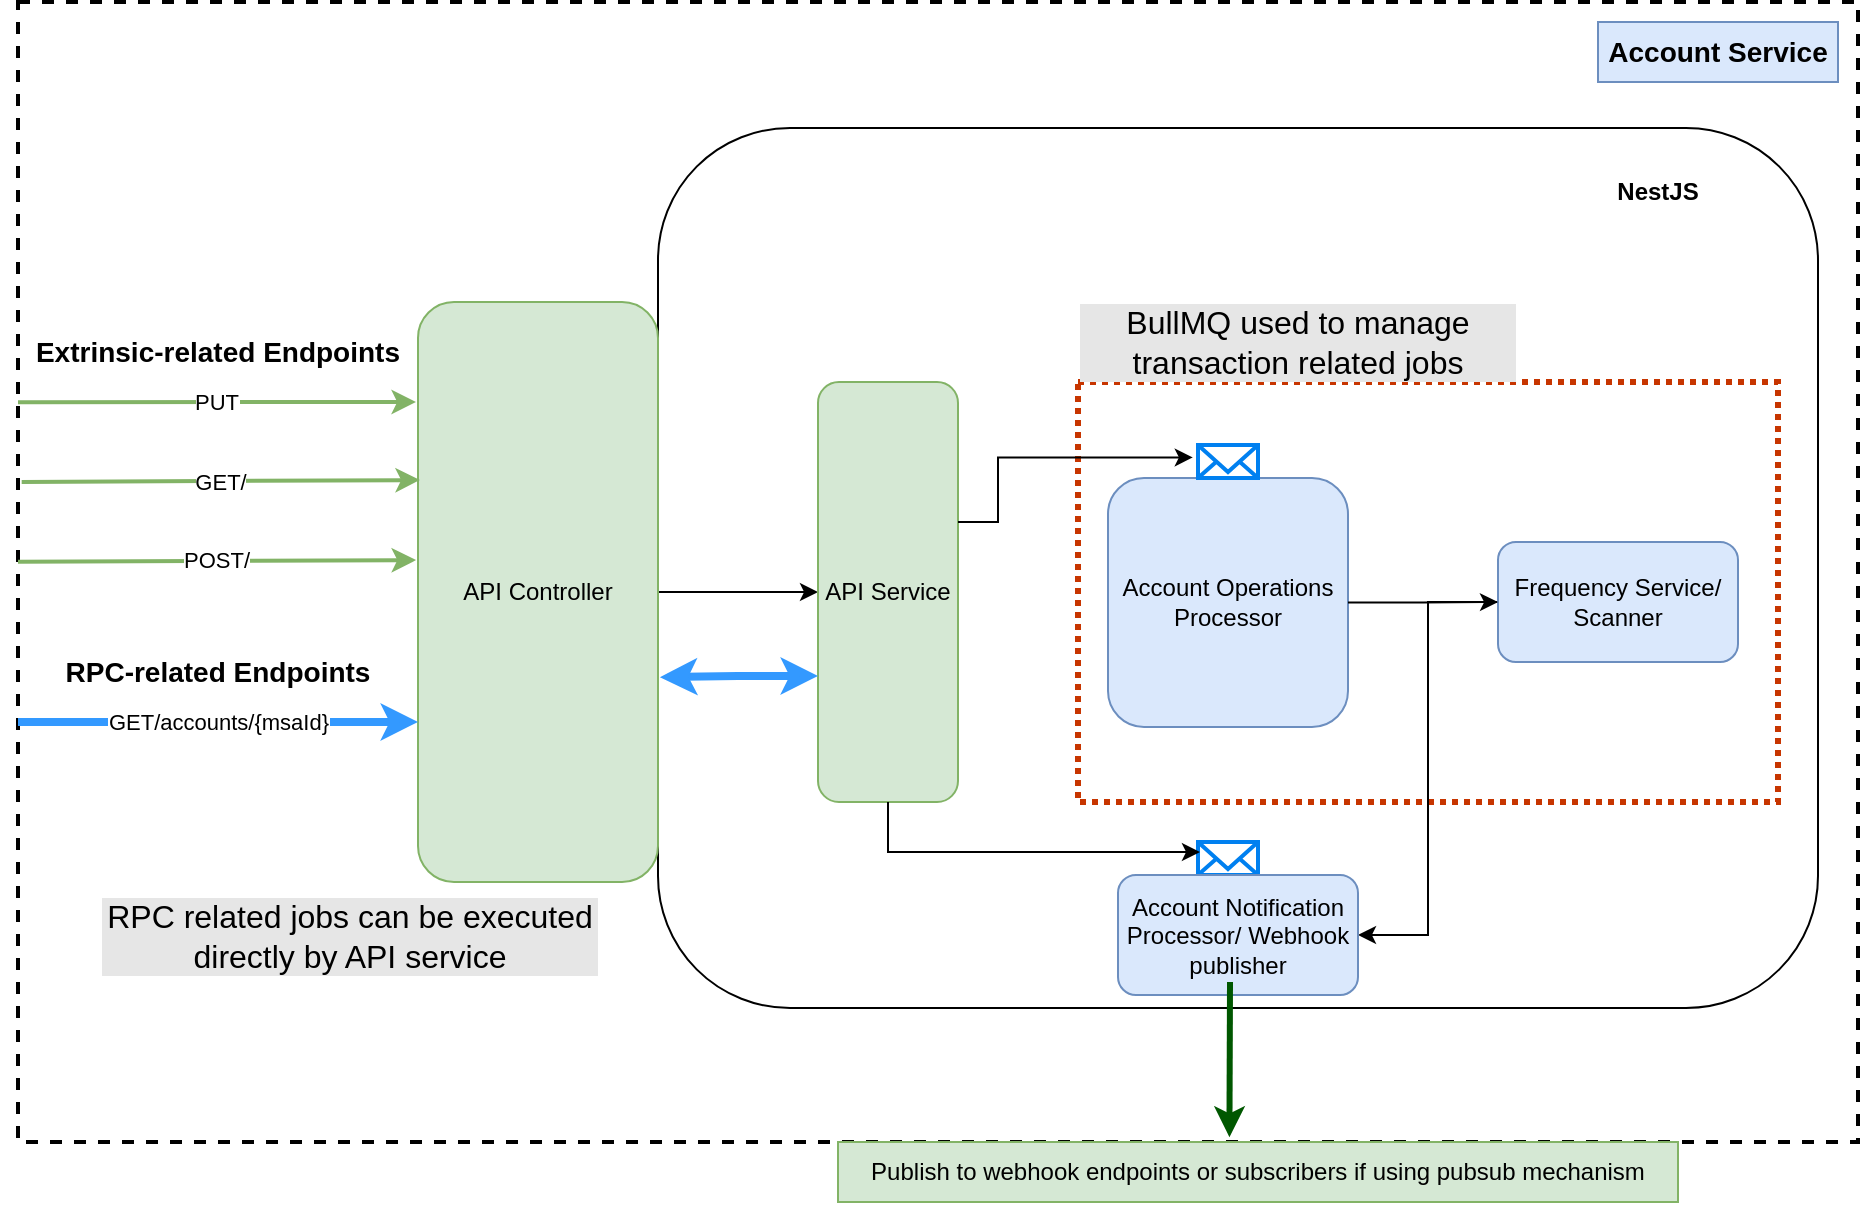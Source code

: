<mxfile version="24.0.4" type="device">
  <diagram name="Page-1" id="hR99lc5iRiE-MBo0WPXJ">
    <mxGraphModel dx="3021" dy="1342" grid="1" gridSize="10" guides="1" tooltips="1" connect="1" arrows="1" fold="1" page="1" pageScale="1" pageWidth="850" pageHeight="1100" math="0" shadow="0">
      <root>
        <mxCell id="0" />
        <mxCell id="1" parent="0" />
        <mxCell id="ig-4DhNCZ6ZqjmOTRuHC-1" value="" style="whiteSpace=wrap;html=1;fillColor=none;dashed=1;strokeWidth=2;imageAspect=0;" parent="1" vertex="1">
          <mxGeometry x="-280" y="200" width="920" height="570" as="geometry" />
        </mxCell>
        <mxCell id="ig-4DhNCZ6ZqjmOTRuHC-8" value="" style="rounded=1;whiteSpace=wrap;html=1;fillColor=none;" parent="1" vertex="1">
          <mxGeometry x="40" y="263" width="580" height="440" as="geometry" />
        </mxCell>
        <mxCell id="ig-4DhNCZ6ZqjmOTRuHC-60" value="" style="rounded=0;whiteSpace=wrap;html=1;fillColor=none;fontColor=#000000;strokeColor=#C73500;dashed=1;dashPattern=1 1;strokeWidth=3;" parent="1" vertex="1">
          <mxGeometry x="250" y="390" width="350" height="210" as="geometry" />
        </mxCell>
        <mxCell id="ig-4DhNCZ6ZqjmOTRuHC-40" value="Account Operations Processor" style="rounded=1;whiteSpace=wrap;html=1;fillColor=#dae8fc;strokeColor=#6c8ebf;" parent="1" vertex="1">
          <mxGeometry x="265" y="438" width="120" height="124.5" as="geometry" />
        </mxCell>
        <mxCell id="ig-4DhNCZ6ZqjmOTRuHC-2" value="&lt;b&gt;&lt;font style=&quot;font-size: 14px;&quot;&gt;Account Service&lt;/font&gt;&lt;/b&gt;" style="text;html=1;strokeColor=#6c8ebf;fillColor=#dae8fc;align=center;verticalAlign=middle;whiteSpace=wrap;rounded=0;" parent="1" vertex="1">
          <mxGeometry x="510" y="210" width="120" height="30" as="geometry" />
        </mxCell>
        <mxCell id="ig-4DhNCZ6ZqjmOTRuHC-4" value="PUT" style="endArrow=classic;html=1;rounded=0;fillColor=#d5e8d4;strokeColor=#82b366;strokeWidth=2;exitX=0;exitY=0.351;exitDx=0;exitDy=0;exitPerimeter=0;" parent="1" edge="1" source="ig-4DhNCZ6ZqjmOTRuHC-1">
          <mxGeometry width="50" height="50" relative="1" as="geometry">
            <mxPoint x="-260" y="400" as="sourcePoint" />
            <mxPoint x="-81" y="400" as="targetPoint" />
          </mxGeometry>
        </mxCell>
        <mxCell id="ig-4DhNCZ6ZqjmOTRuHC-19" value="" style="edgeStyle=orthogonalEdgeStyle;rounded=0;orthogonalLoop=1;jettySize=auto;html=1;" parent="1" source="ig-4DhNCZ6ZqjmOTRuHC-3" target="ig-4DhNCZ6ZqjmOTRuHC-18" edge="1">
          <mxGeometry relative="1" as="geometry" />
        </mxCell>
        <mxCell id="ig-4DhNCZ6ZqjmOTRuHC-3" value="API Controller" style="rounded=1;whiteSpace=wrap;html=1;fillColor=#d5e8d4;strokeColor=#82b366;" parent="1" vertex="1">
          <mxGeometry x="-80" y="350" width="120" height="290" as="geometry" />
        </mxCell>
        <mxCell id="ig-4DhNCZ6ZqjmOTRuHC-6" value="GET/" style="endArrow=classic;html=1;rounded=0;entryX=0.008;entryY=0.307;entryDx=0;entryDy=0;fillColor=#d5e8d4;strokeColor=#82b366;strokeWidth=2;entryPerimeter=0;exitX=0.002;exitY=0.421;exitDx=0;exitDy=0;exitPerimeter=0;" parent="1" target="ig-4DhNCZ6ZqjmOTRuHC-3" edge="1" source="ig-4DhNCZ6ZqjmOTRuHC-1">
          <mxGeometry width="50" height="50" relative="1" as="geometry">
            <mxPoint x="-260" y="439" as="sourcePoint" />
            <mxPoint x="-140" y="470" as="targetPoint" />
          </mxGeometry>
        </mxCell>
        <mxCell id="ig-4DhNCZ6ZqjmOTRuHC-9" value="POST/" style="endArrow=classic;html=1;rounded=0;entryX=-0.008;entryY=0.445;entryDx=0;entryDy=0;fillColor=#d5e8d4;strokeColor=#82b366;strokeWidth=2;entryPerimeter=0;exitX=0;exitY=0.491;exitDx=0;exitDy=0;exitPerimeter=0;" parent="1" target="ig-4DhNCZ6ZqjmOTRuHC-3" edge="1" source="ig-4DhNCZ6ZqjmOTRuHC-1">
          <mxGeometry width="50" height="50" relative="1" as="geometry">
            <mxPoint x="-270" y="479" as="sourcePoint" />
            <mxPoint x="-130" y="490" as="targetPoint" />
          </mxGeometry>
        </mxCell>
        <mxCell id="ig-4DhNCZ6ZqjmOTRuHC-50" style="edgeStyle=orthogonalEdgeStyle;rounded=0;orthogonalLoop=1;jettySize=auto;html=1;entryX=1;entryY=0.5;entryDx=0;entryDy=0;" parent="1" source="ig-4DhNCZ6ZqjmOTRuHC-15" target="ig-4DhNCZ6ZqjmOTRuHC-49" edge="1">
          <mxGeometry relative="1" as="geometry" />
        </mxCell>
        <mxCell id="ig-4DhNCZ6ZqjmOTRuHC-15" value="Frequency Service/ Scanner" style="rounded=1;whiteSpace=wrap;html=1;fillColor=#dae8fc;strokeColor=#6c8ebf;" parent="1" vertex="1">
          <mxGeometry x="460" y="470" width="120" height="60" as="geometry" />
        </mxCell>
        <mxCell id="ig-4DhNCZ6ZqjmOTRuHC-18" value="API Service" style="rounded=1;whiteSpace=wrap;html=1;fillColor=#d5e8d4;strokeColor=#82b366;" parent="1" vertex="1">
          <mxGeometry x="120" y="390" width="70" height="210" as="geometry" />
        </mxCell>
        <mxCell id="ig-4DhNCZ6ZqjmOTRuHC-20" value="&lt;b&gt;NestJS&lt;/b&gt;" style="text;html=1;strokeColor=none;fillColor=none;align=center;verticalAlign=middle;whiteSpace=wrap;rounded=0;" parent="1" vertex="1">
          <mxGeometry x="510" y="280" width="60" height="30" as="geometry" />
        </mxCell>
        <mxCell id="ig-4DhNCZ6ZqjmOTRuHC-38" style="edgeStyle=orthogonalEdgeStyle;rounded=0;orthogonalLoop=1;jettySize=auto;html=1;startArrow=classic;startFill=1;endArrow=none;endFill=0;exitX=-0.087;exitY=0.376;exitDx=0;exitDy=0;exitPerimeter=0;" parent="1" edge="1" source="ig-4DhNCZ6ZqjmOTRuHC-39">
          <mxGeometry relative="1" as="geometry">
            <mxPoint x="309.01" y="327.244" as="sourcePoint" />
            <mxPoint x="190" y="460" as="targetPoint" />
            <Array as="points">
              <mxPoint x="210" y="428" />
              <mxPoint x="210" y="460" />
            </Array>
          </mxGeometry>
        </mxCell>
        <mxCell id="ig-4DhNCZ6ZqjmOTRuHC-39" value="" style="html=1;verticalLabelPosition=bottom;align=center;labelBackgroundColor=#ffffff;verticalAlign=top;strokeWidth=2;strokeColor=#0080F0;shadow=0;dashed=0;shape=mxgraph.ios7.icons.mail;" parent="1" vertex="1">
          <mxGeometry x="310" y="421.5" width="30" height="16.5" as="geometry" />
        </mxCell>
        <mxCell id="ig-4DhNCZ6ZqjmOTRuHC-44" style="edgeStyle=orthogonalEdgeStyle;rounded=0;orthogonalLoop=1;jettySize=auto;html=1;" parent="1" source="ig-4DhNCZ6ZqjmOTRuHC-40" target="ig-4DhNCZ6ZqjmOTRuHC-15" edge="1">
          <mxGeometry relative="1" as="geometry" />
        </mxCell>
        <mxCell id="ig-4DhNCZ6ZqjmOTRuHC-48" value="" style="html=1;verticalLabelPosition=bottom;align=center;labelBackgroundColor=#ffffff;verticalAlign=top;strokeWidth=2;strokeColor=#0080F0;shadow=0;dashed=0;shape=mxgraph.ios7.icons.mail;" parent="1" vertex="1">
          <mxGeometry x="310" y="620" width="30" height="16.5" as="geometry" />
        </mxCell>
        <mxCell id="ig-4DhNCZ6ZqjmOTRuHC-49" value="Account Notification Processor/ Webhook publisher" style="rounded=1;whiteSpace=wrap;html=1;fillColor=#dae8fc;strokeColor=#6c8ebf;" parent="1" vertex="1">
          <mxGeometry x="270" y="636.5" width="120" height="60" as="geometry" />
        </mxCell>
        <mxCell id="ig-4DhNCZ6ZqjmOTRuHC-51" value="" style="endArrow=classic;html=1;rounded=0;exitX=0.568;exitY=-0.002;exitDx=0;exitDy=0;exitPerimeter=0;fillColor=#008a00;strokeColor=#005700;strokeWidth=3;entryX=0.466;entryY=-0.08;entryDx=0;entryDy=0;entryPerimeter=0;" parent="1" edge="1" target="ig-4DhNCZ6ZqjmOTRuHC-52">
          <mxGeometry width="50" height="50" relative="1" as="geometry">
            <mxPoint x="326" y="690" as="sourcePoint" />
            <mxPoint x="326" y="950" as="targetPoint" />
          </mxGeometry>
        </mxCell>
        <mxCell id="ig-4DhNCZ6ZqjmOTRuHC-52" value="Publish to webhook endpoints or subscribers if using pubsub mechanism" style="text;html=1;strokeColor=#82b366;fillColor=#d5e8d4;align=center;verticalAlign=middle;whiteSpace=wrap;rounded=0;" parent="1" vertex="1">
          <mxGeometry x="130" y="770" width="420" height="30" as="geometry" />
        </mxCell>
        <mxCell id="ig-4DhNCZ6ZqjmOTRuHC-55" style="edgeStyle=orthogonalEdgeStyle;rounded=0;orthogonalLoop=1;jettySize=auto;html=1;entryX=0.033;entryY=0.303;entryDx=0;entryDy=0;entryPerimeter=0;exitX=0.5;exitY=1;exitDx=0;exitDy=0;" parent="1" source="ig-4DhNCZ6ZqjmOTRuHC-18" target="ig-4DhNCZ6ZqjmOTRuHC-48" edge="1">
          <mxGeometry relative="1" as="geometry" />
        </mxCell>
        <mxCell id="Vo88eVG_Wt25VBt6imEu-2" value="RPC-related Endpoints" style="text;html=1;strokeColor=none;fillColor=none;align=center;verticalAlign=middle;whiteSpace=wrap;rounded=0;fontSize=14;fontStyle=1" vertex="1" parent="1">
          <mxGeometry x="-280" y="520" width="200" height="30" as="geometry" />
        </mxCell>
        <mxCell id="Vo88eVG_Wt25VBt6imEu-3" value="GET/accounts/{msaId}" style="endArrow=classic;html=1;rounded=0;entryX=-0.008;entryY=0.166;entryDx=0;entryDy=0;fillColor=#d5e8d4;strokeColor=#3399FF;strokeWidth=4;entryPerimeter=0;" edge="1" parent="1">
          <mxGeometry width="50" height="50" relative="1" as="geometry">
            <mxPoint x="-280" y="560" as="sourcePoint" />
            <mxPoint x="-80" y="560" as="targetPoint" />
          </mxGeometry>
        </mxCell>
        <mxCell id="Vo88eVG_Wt25VBt6imEu-4" value="Extrinsic-related Endpoints" style="text;html=1;strokeColor=none;fillColor=none;align=center;verticalAlign=middle;whiteSpace=wrap;rounded=0;fontSize=14;fontStyle=1" vertex="1" parent="1">
          <mxGeometry x="-280" y="360" width="200" height="30" as="geometry" />
        </mxCell>
        <mxCell id="Vo88eVG_Wt25VBt6imEu-8" value="" style="endArrow=classic;startArrow=classic;html=1;rounded=0;fillColor=#d5e8d4;strokeColor=#3399FF;strokeWidth=4;exitX=1.008;exitY=0.647;exitDx=0;exitDy=0;exitPerimeter=0;endFill=1;" edge="1" parent="1" source="ig-4DhNCZ6ZqjmOTRuHC-3">
          <mxGeometry width="50" height="50" relative="1" as="geometry">
            <mxPoint x="-50" y="534.5" as="sourcePoint" />
            <mxPoint x="120" y="537" as="targetPoint" />
            <Array as="points">
              <mxPoint x="80" y="537" />
            </Array>
          </mxGeometry>
        </mxCell>
        <mxCell id="Vo88eVG_Wt25VBt6imEu-11" value="BullMQ used to manage transaction related jobs" style="text;strokeColor=none;fillColor=none;html=1;align=center;verticalAlign=middle;whiteSpace=wrap;rounded=0;fontSize=16;horizontal=1;labelBackgroundColor=#E6E6E6;" vertex="1" parent="1">
          <mxGeometry x="250" y="350" width="220" height="40" as="geometry" />
        </mxCell>
        <mxCell id="Vo88eVG_Wt25VBt6imEu-12" value="&lt;div style=&quot;text-align: center;&quot;&gt;RPC related jobs can be executed directly by API service&lt;/div&gt;" style="text;strokeColor=none;fillColor=none;html=1;align=left;verticalAlign=middle;whiteSpace=wrap;rounded=0;fontSize=16;horizontal=1;labelBackgroundColor=#E6E6E6;" vertex="1" parent="1">
          <mxGeometry x="-240" y="646.5" width="250" height="40" as="geometry" />
        </mxCell>
      </root>
    </mxGraphModel>
  </diagram>
</mxfile>
